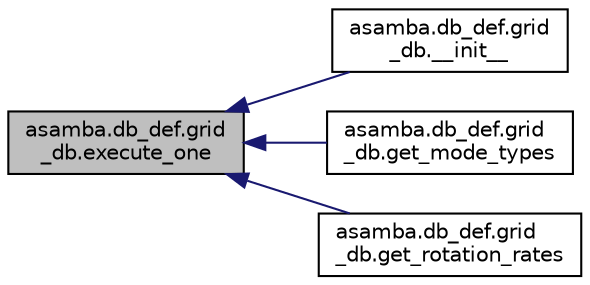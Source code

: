 digraph "asamba.db_def.grid_db.execute_one"
{
  edge [fontname="Helvetica",fontsize="10",labelfontname="Helvetica",labelfontsize="10"];
  node [fontname="Helvetica",fontsize="10",shape=record];
  rankdir="LR";
  Node22 [label="asamba.db_def.grid\l_db.execute_one",height=0.2,width=0.4,color="black", fillcolor="grey75", style="filled", fontcolor="black"];
  Node22 -> Node23 [dir="back",color="midnightblue",fontsize="10",style="solid",fontname="Helvetica"];
  Node23 [label="asamba.db_def.grid\l_db.__init__",height=0.2,width=0.4,color="black", fillcolor="white", style="filled",URL="$classasamba_1_1db__def_1_1grid__db.html#a12b1aeeefe8ddf8d57ccf1dcdcd005c9"];
  Node22 -> Node24 [dir="back",color="midnightblue",fontsize="10",style="solid",fontname="Helvetica"];
  Node24 [label="asamba.db_def.grid\l_db.get_mode_types",height=0.2,width=0.4,color="black", fillcolor="white", style="filled",URL="$classasamba_1_1db__def_1_1grid__db.html#a636c6c1f259ea69934184876f9faa9ea"];
  Node22 -> Node25 [dir="back",color="midnightblue",fontsize="10",style="solid",fontname="Helvetica"];
  Node25 [label="asamba.db_def.grid\l_db.get_rotation_rates",height=0.2,width=0.4,color="black", fillcolor="white", style="filled",URL="$classasamba_1_1db__def_1_1grid__db.html#a27c84439882e562a5e7b53c39d43383f"];
}
